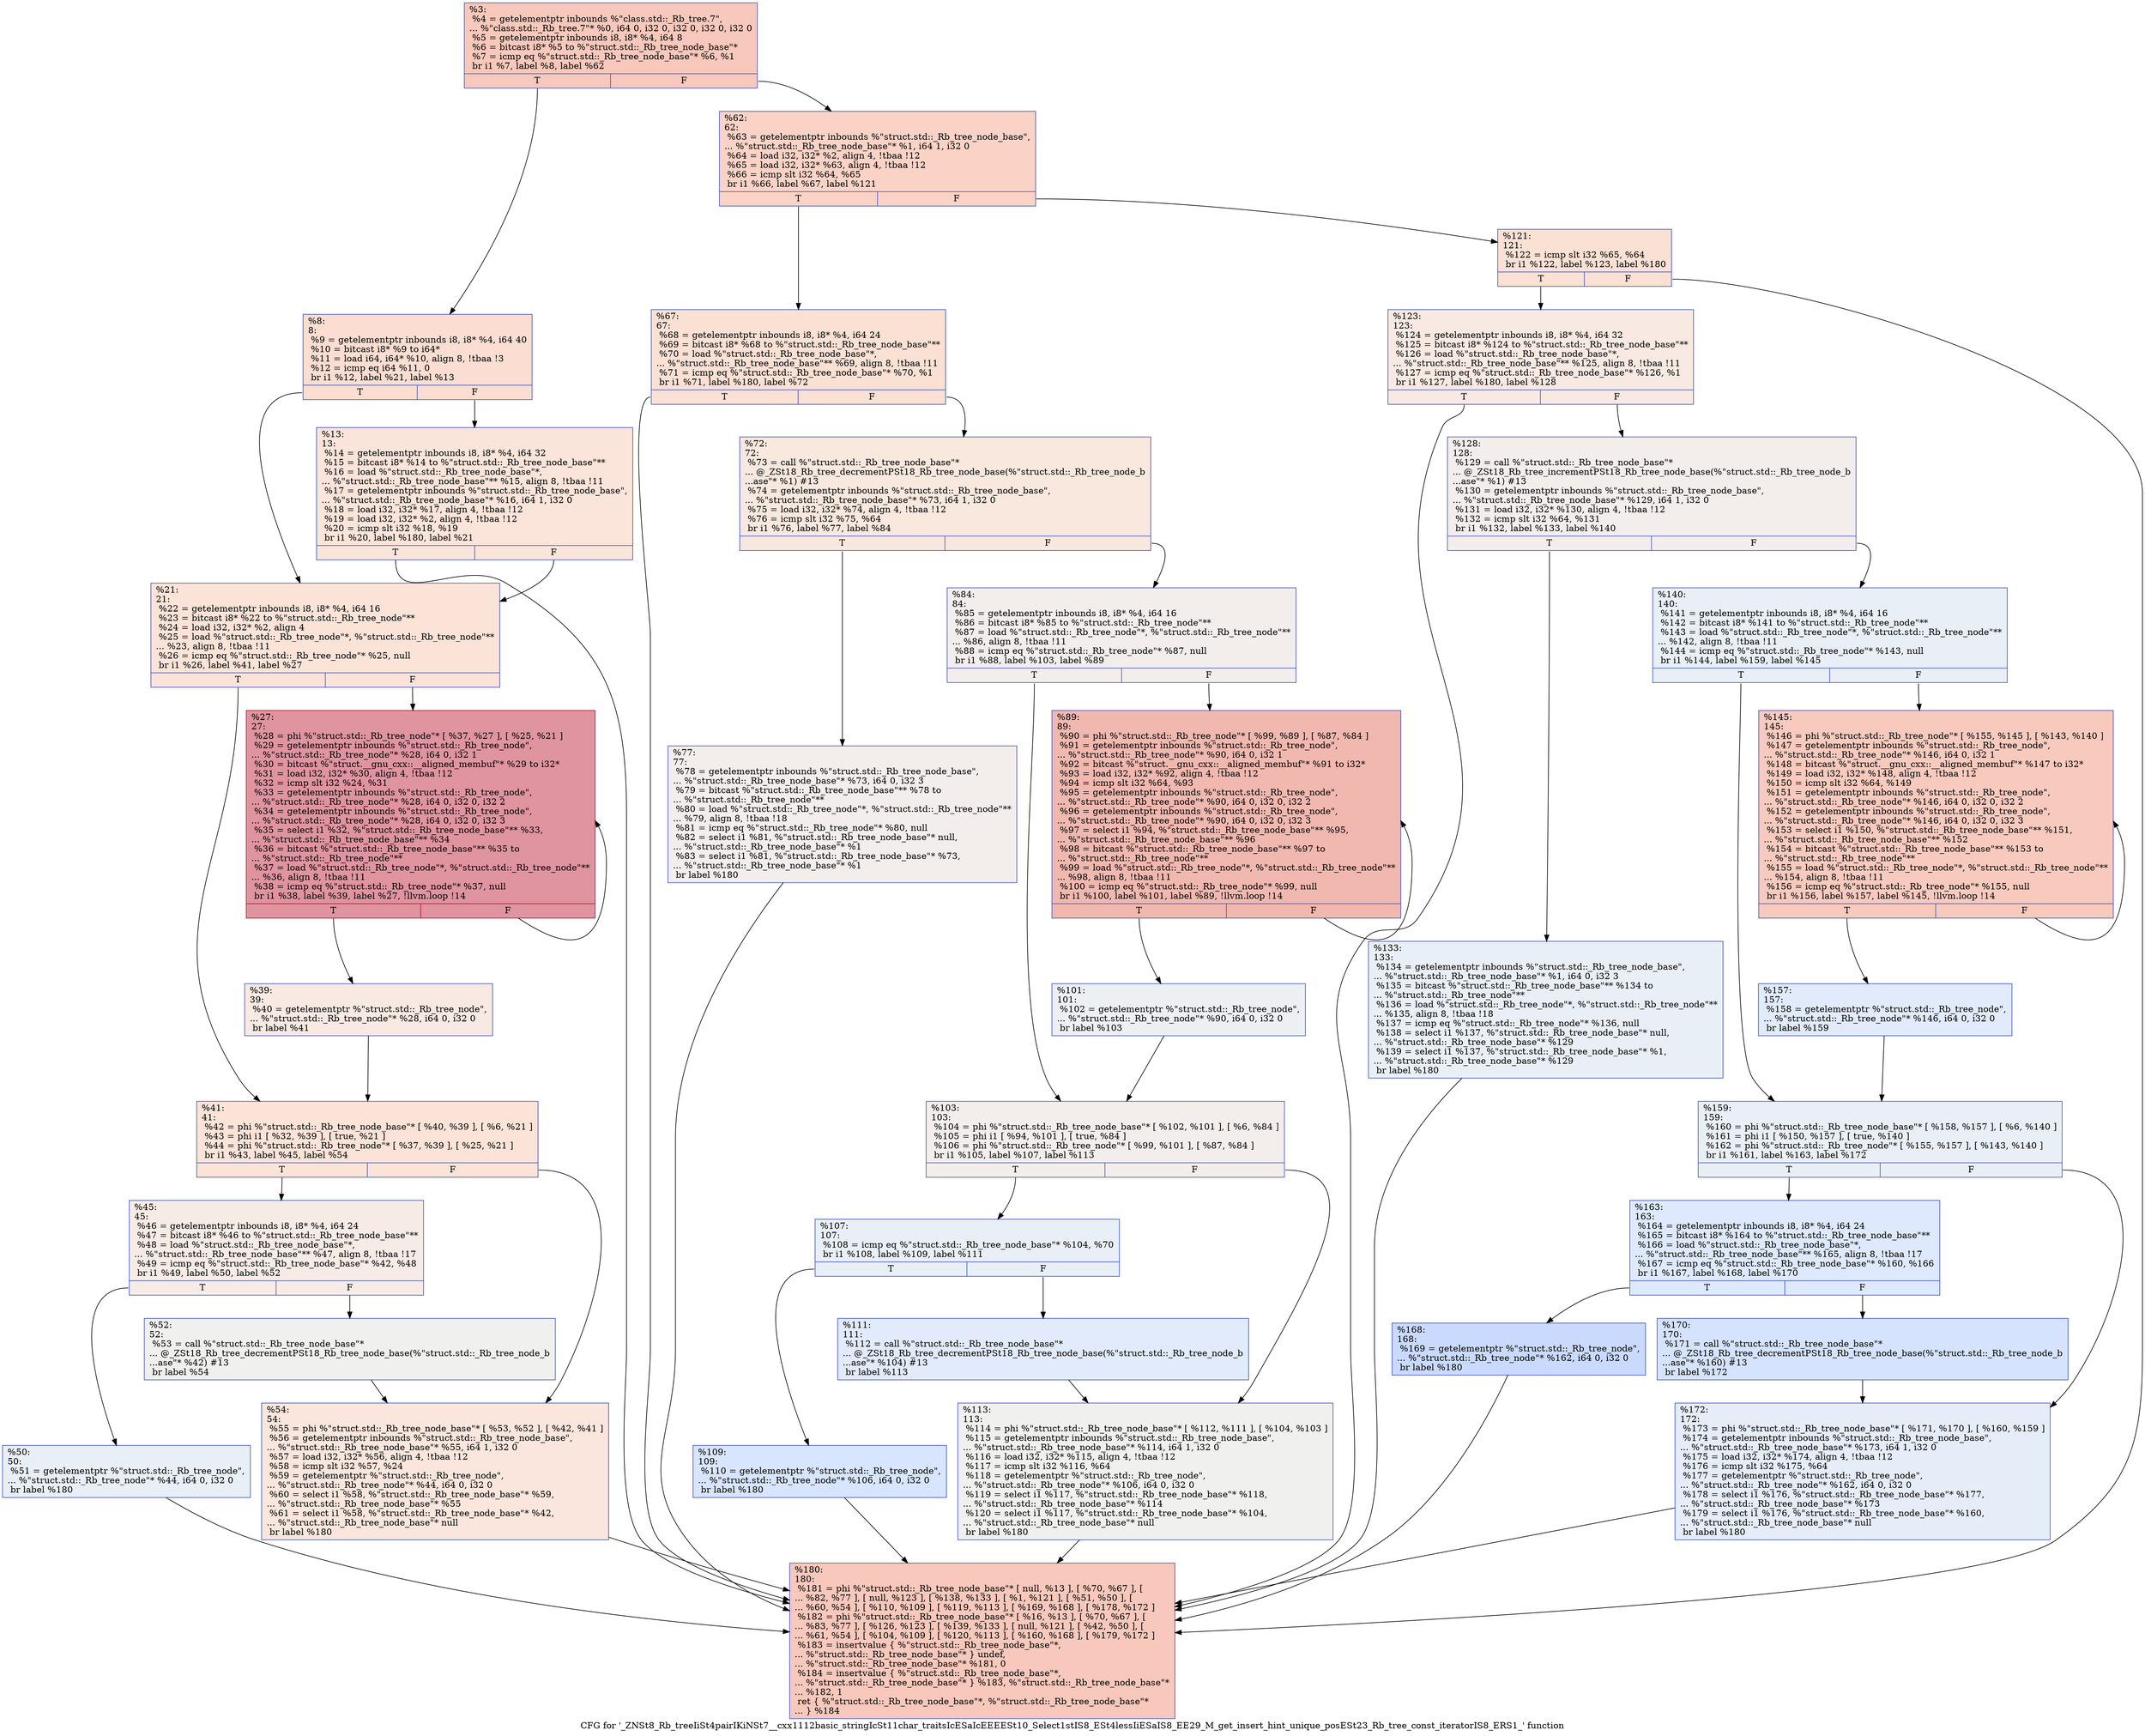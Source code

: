 digraph "CFG for '_ZNSt8_Rb_treeIiSt4pairIKiNSt7__cxx1112basic_stringIcSt11char_traitsIcESaIcEEEESt10_Select1stIS8_ESt4lessIiESaIS8_EE29_M_get_insert_hint_unique_posESt23_Rb_tree_const_iteratorIS8_ERS1_' function" {
	label="CFG for '_ZNSt8_Rb_treeIiSt4pairIKiNSt7__cxx1112basic_stringIcSt11char_traitsIcESaIcEEEESt10_Select1stIS8_ESt4lessIiESaIS8_EE29_M_get_insert_hint_unique_posESt23_Rb_tree_const_iteratorIS8_ERS1_' function";

	Node0x55d9dc1d6940 [shape=record,color="#3d50c3ff", style=filled, fillcolor="#ed836670",label="{%3:\l  %4 = getelementptr inbounds %\"class.std::_Rb_tree.7\",\l... %\"class.std::_Rb_tree.7\"* %0, i64 0, i32 0, i32 0, i32 0, i32 0\l  %5 = getelementptr inbounds i8, i8* %4, i64 8\l  %6 = bitcast i8* %5 to %\"struct.std::_Rb_tree_node_base\"*\l  %7 = icmp eq %\"struct.std::_Rb_tree_node_base\"* %6, %1\l  br i1 %7, label %8, label %62\l|{<s0>T|<s1>F}}"];
	Node0x55d9dc1d6940:s0 -> Node0x55d9dc1d6ca0;
	Node0x55d9dc1d6940:s1 -> Node0x55d9dc1d6cf0;
	Node0x55d9dc1d6ca0 [shape=record,color="#3d50c3ff", style=filled, fillcolor="#f7b39670",label="{%8:\l8:                                                \l  %9 = getelementptr inbounds i8, i8* %4, i64 40\l  %10 = bitcast i8* %9 to i64*\l  %11 = load i64, i64* %10, align 8, !tbaa !3\l  %12 = icmp eq i64 %11, 0\l  br i1 %12, label %21, label %13\l|{<s0>T|<s1>F}}"];
	Node0x55d9dc1d6ca0:s0 -> Node0x55d9dc1d6ab0;
	Node0x55d9dc1d6ca0:s1 -> Node0x55d9dc1d7090;
	Node0x55d9dc1d7090 [shape=record,color="#3d50c3ff", style=filled, fillcolor="#f5c1a970",label="{%13:\l13:                                               \l  %14 = getelementptr inbounds i8, i8* %4, i64 32\l  %15 = bitcast i8* %14 to %\"struct.std::_Rb_tree_node_base\"**\l  %16 = load %\"struct.std::_Rb_tree_node_base\"*,\l... %\"struct.std::_Rb_tree_node_base\"** %15, align 8, !tbaa !11\l  %17 = getelementptr inbounds %\"struct.std::_Rb_tree_node_base\",\l... %\"struct.std::_Rb_tree_node_base\"* %16, i64 1, i32 0\l  %18 = load i32, i32* %17, align 4, !tbaa !12\l  %19 = load i32, i32* %2, align 4, !tbaa !12\l  %20 = icmp slt i32 %18, %19\l  br i1 %20, label %180, label %21\l|{<s0>T|<s1>F}}"];
	Node0x55d9dc1d7090:s0 -> Node0x55d9dc1d74b0;
	Node0x55d9dc1d7090:s1 -> Node0x55d9dc1d6ab0;
	Node0x55d9dc1d6ab0 [shape=record,color="#3d50c3ff", style=filled, fillcolor="#f6bfa670",label="{%21:\l21:                                               \l  %22 = getelementptr inbounds i8, i8* %4, i64 16\l  %23 = bitcast i8* %22 to %\"struct.std::_Rb_tree_node\"**\l  %24 = load i32, i32* %2, align 4\l  %25 = load %\"struct.std::_Rb_tree_node\"*, %\"struct.std::_Rb_tree_node\"**\l... %23, align 8, !tbaa !11\l  %26 = icmp eq %\"struct.std::_Rb_tree_node\"* %25, null\l  br i1 %26, label %41, label %27\l|{<s0>T|<s1>F}}"];
	Node0x55d9dc1d6ab0:s0 -> Node0x55d9dc1d7830;
	Node0x55d9dc1d6ab0:s1 -> Node0x55d9dc1d7880;
	Node0x55d9dc1d7880 [shape=record,color="#b70d28ff", style=filled, fillcolor="#b70d2870",label="{%27:\l27:                                               \l  %28 = phi %\"struct.std::_Rb_tree_node\"* [ %37, %27 ], [ %25, %21 ]\l  %29 = getelementptr inbounds %\"struct.std::_Rb_tree_node\",\l... %\"struct.std::_Rb_tree_node\"* %28, i64 0, i32 1\l  %30 = bitcast %\"struct.__gnu_cxx::__aligned_membuf\"* %29 to i32*\l  %31 = load i32, i32* %30, align 4, !tbaa !12\l  %32 = icmp slt i32 %24, %31\l  %33 = getelementptr inbounds %\"struct.std::_Rb_tree_node\",\l... %\"struct.std::_Rb_tree_node\"* %28, i64 0, i32 0, i32 2\l  %34 = getelementptr inbounds %\"struct.std::_Rb_tree_node\",\l... %\"struct.std::_Rb_tree_node\"* %28, i64 0, i32 0, i32 3\l  %35 = select i1 %32, %\"struct.std::_Rb_tree_node_base\"** %33,\l... %\"struct.std::_Rb_tree_node_base\"** %34\l  %36 = bitcast %\"struct.std::_Rb_tree_node_base\"** %35 to\l... %\"struct.std::_Rb_tree_node\"**\l  %37 = load %\"struct.std::_Rb_tree_node\"*, %\"struct.std::_Rb_tree_node\"**\l... %36, align 8, !tbaa !11\l  %38 = icmp eq %\"struct.std::_Rb_tree_node\"* %37, null\l  br i1 %38, label %39, label %27, !llvm.loop !14\l|{<s0>T|<s1>F}}"];
	Node0x55d9dc1d7880:s0 -> Node0x55d9dc1d7fe0;
	Node0x55d9dc1d7880:s1 -> Node0x55d9dc1d7880;
	Node0x55d9dc1d7fe0 [shape=record,color="#3d50c3ff", style=filled, fillcolor="#efcebd70",label="{%39:\l39:                                               \l  %40 = getelementptr %\"struct.std::_Rb_tree_node\",\l... %\"struct.std::_Rb_tree_node\"* %28, i64 0, i32 0\l  br label %41\l}"];
	Node0x55d9dc1d7fe0 -> Node0x55d9dc1d7830;
	Node0x55d9dc1d7830 [shape=record,color="#3d50c3ff", style=filled, fillcolor="#f6bfa670",label="{%41:\l41:                                               \l  %42 = phi %\"struct.std::_Rb_tree_node_base\"* [ %40, %39 ], [ %6, %21 ]\l  %43 = phi i1 [ %32, %39 ], [ true, %21 ]\l  %44 = phi %\"struct.std::_Rb_tree_node\"* [ %37, %39 ], [ %25, %21 ]\l  br i1 %43, label %45, label %54\l|{<s0>T|<s1>F}}"];
	Node0x55d9dc1d7830:s0 -> Node0x55d9dc1d8910;
	Node0x55d9dc1d7830:s1 -> Node0x55d9dc1d8960;
	Node0x55d9dc1d8910 [shape=record,color="#3d50c3ff", style=filled, fillcolor="#ecd3c570",label="{%45:\l45:                                               \l  %46 = getelementptr inbounds i8, i8* %4, i64 24\l  %47 = bitcast i8* %46 to %\"struct.std::_Rb_tree_node_base\"**\l  %48 = load %\"struct.std::_Rb_tree_node_base\"*,\l... %\"struct.std::_Rb_tree_node_base\"** %47, align 8, !tbaa !17\l  %49 = icmp eq %\"struct.std::_Rb_tree_node_base\"* %42, %48\l  br i1 %49, label %50, label %52\l|{<s0>T|<s1>F}}"];
	Node0x55d9dc1d8910:s0 -> Node0x55d9dc1d8c70;
	Node0x55d9dc1d8910:s1 -> Node0x55d9dc1d8cc0;
	Node0x55d9dc1d8c70 [shape=record,color="#3d50c3ff", style=filled, fillcolor="#cedaeb70",label="{%50:\l50:                                               \l  %51 = getelementptr %\"struct.std::_Rb_tree_node\",\l... %\"struct.std::_Rb_tree_node\"* %44, i64 0, i32 0\l  br label %180\l}"];
	Node0x55d9dc1d8c70 -> Node0x55d9dc1d74b0;
	Node0x55d9dc1d8cc0 [shape=record,color="#3d50c3ff", style=filled, fillcolor="#dedcdb70",label="{%52:\l52:                                               \l  %53 = call %\"struct.std::_Rb_tree_node_base\"*\l... @_ZSt18_Rb_tree_decrementPSt18_Rb_tree_node_base(%\"struct.std::_Rb_tree_node_b\l...ase\"* %42) #13\l  br label %54\l}"];
	Node0x55d9dc1d8cc0 -> Node0x55d9dc1d8960;
	Node0x55d9dc1d8960 [shape=record,color="#3d50c3ff", style=filled, fillcolor="#f3c7b170",label="{%54:\l54:                                               \l  %55 = phi %\"struct.std::_Rb_tree_node_base\"* [ %53, %52 ], [ %42, %41 ]\l  %56 = getelementptr inbounds %\"struct.std::_Rb_tree_node_base\",\l... %\"struct.std::_Rb_tree_node_base\"* %55, i64 1, i32 0\l  %57 = load i32, i32* %56, align 4, !tbaa !12\l  %58 = icmp slt i32 %57, %24\l  %59 = getelementptr %\"struct.std::_Rb_tree_node\",\l... %\"struct.std::_Rb_tree_node\"* %44, i64 0, i32 0\l  %60 = select i1 %58, %\"struct.std::_Rb_tree_node_base\"* %59,\l... %\"struct.std::_Rb_tree_node_base\"* %55\l  %61 = select i1 %58, %\"struct.std::_Rb_tree_node_base\"* %42,\l... %\"struct.std::_Rb_tree_node_base\"* null\l  br label %180\l}"];
	Node0x55d9dc1d8960 -> Node0x55d9dc1d74b0;
	Node0x55d9dc1d6cf0 [shape=record,color="#3d50c3ff", style=filled, fillcolor="#f59c7d70",label="{%62:\l62:                                               \l  %63 = getelementptr inbounds %\"struct.std::_Rb_tree_node_base\",\l... %\"struct.std::_Rb_tree_node_base\"* %1, i64 1, i32 0\l  %64 = load i32, i32* %2, align 4, !tbaa !12\l  %65 = load i32, i32* %63, align 4, !tbaa !12\l  %66 = icmp slt i32 %64, %65\l  br i1 %66, label %67, label %121\l|{<s0>T|<s1>F}}"];
	Node0x55d9dc1d6cf0:s0 -> Node0x55d9dc1d9720;
	Node0x55d9dc1d6cf0:s1 -> Node0x55d9dc1d9770;
	Node0x55d9dc1d9720 [shape=record,color="#3d50c3ff", style=filled, fillcolor="#f7b99e70",label="{%67:\l67:                                               \l  %68 = getelementptr inbounds i8, i8* %4, i64 24\l  %69 = bitcast i8* %68 to %\"struct.std::_Rb_tree_node_base\"**\l  %70 = load %\"struct.std::_Rb_tree_node_base\"*,\l... %\"struct.std::_Rb_tree_node_base\"** %69, align 8, !tbaa !11\l  %71 = icmp eq %\"struct.std::_Rb_tree_node_base\"* %70, %1\l  br i1 %71, label %180, label %72\l|{<s0>T|<s1>F}}"];
	Node0x55d9dc1d9720:s0 -> Node0x55d9dc1d74b0;
	Node0x55d9dc1d9720:s1 -> Node0x55d9dc1d9a80;
	Node0x55d9dc1d9a80 [shape=record,color="#3d50c3ff", style=filled, fillcolor="#f2cab570",label="{%72:\l72:                                               \l  %73 = call %\"struct.std::_Rb_tree_node_base\"*\l... @_ZSt18_Rb_tree_decrementPSt18_Rb_tree_node_base(%\"struct.std::_Rb_tree_node_b\l...ase\"* %1) #13\l  %74 = getelementptr inbounds %\"struct.std::_Rb_tree_node_base\",\l... %\"struct.std::_Rb_tree_node_base\"* %73, i64 1, i32 0\l  %75 = load i32, i32* %74, align 4, !tbaa !12\l  %76 = icmp slt i32 %75, %64\l  br i1 %76, label %77, label %84\l|{<s0>T|<s1>F}}"];
	Node0x55d9dc1d9a80:s0 -> Node0x55d9dc1d9e50;
	Node0x55d9dc1d9a80:s1 -> Node0x55d9dc1d9ea0;
	Node0x55d9dc1d9e50 [shape=record,color="#3d50c3ff", style=filled, fillcolor="#e3d9d370",label="{%77:\l77:                                               \l  %78 = getelementptr inbounds %\"struct.std::_Rb_tree_node_base\",\l... %\"struct.std::_Rb_tree_node_base\"* %73, i64 0, i32 3\l  %79 = bitcast %\"struct.std::_Rb_tree_node_base\"** %78 to\l... %\"struct.std::_Rb_tree_node\"**\l  %80 = load %\"struct.std::_Rb_tree_node\"*, %\"struct.std::_Rb_tree_node\"**\l... %79, align 8, !tbaa !18\l  %81 = icmp eq %\"struct.std::_Rb_tree_node\"* %80, null\l  %82 = select i1 %81, %\"struct.std::_Rb_tree_node_base\"* null,\l... %\"struct.std::_Rb_tree_node_base\"* %1\l  %83 = select i1 %81, %\"struct.std::_Rb_tree_node_base\"* %73,\l... %\"struct.std::_Rb_tree_node_base\"* %1\l  br label %180\l}"];
	Node0x55d9dc1d9e50 -> Node0x55d9dc1d74b0;
	Node0x55d9dc1d9ea0 [shape=record,color="#3d50c3ff", style=filled, fillcolor="#e3d9d370",label="{%84:\l84:                                               \l  %85 = getelementptr inbounds i8, i8* %4, i64 16\l  %86 = bitcast i8* %85 to %\"struct.std::_Rb_tree_node\"**\l  %87 = load %\"struct.std::_Rb_tree_node\"*, %\"struct.std::_Rb_tree_node\"**\l... %86, align 8, !tbaa !11\l  %88 = icmp eq %\"struct.std::_Rb_tree_node\"* %87, null\l  br i1 %88, label %103, label %89\l|{<s0>T|<s1>F}}"];
	Node0x55d9dc1d9ea0:s0 -> Node0x55d9dc1da5b0;
	Node0x55d9dc1d9ea0:s1 -> Node0x55d9dc1da600;
	Node0x55d9dc1da600 [shape=record,color="#3d50c3ff", style=filled, fillcolor="#dc5d4a70",label="{%89:\l89:                                               \l  %90 = phi %\"struct.std::_Rb_tree_node\"* [ %99, %89 ], [ %87, %84 ]\l  %91 = getelementptr inbounds %\"struct.std::_Rb_tree_node\",\l... %\"struct.std::_Rb_tree_node\"* %90, i64 0, i32 1\l  %92 = bitcast %\"struct.__gnu_cxx::__aligned_membuf\"* %91 to i32*\l  %93 = load i32, i32* %92, align 4, !tbaa !12\l  %94 = icmp slt i32 %64, %93\l  %95 = getelementptr inbounds %\"struct.std::_Rb_tree_node\",\l... %\"struct.std::_Rb_tree_node\"* %90, i64 0, i32 0, i32 2\l  %96 = getelementptr inbounds %\"struct.std::_Rb_tree_node\",\l... %\"struct.std::_Rb_tree_node\"* %90, i64 0, i32 0, i32 3\l  %97 = select i1 %94, %\"struct.std::_Rb_tree_node_base\"** %95,\l... %\"struct.std::_Rb_tree_node_base\"** %96\l  %98 = bitcast %\"struct.std::_Rb_tree_node_base\"** %97 to\l... %\"struct.std::_Rb_tree_node\"**\l  %99 = load %\"struct.std::_Rb_tree_node\"*, %\"struct.std::_Rb_tree_node\"**\l... %98, align 8, !tbaa !11\l  %100 = icmp eq %\"struct.std::_Rb_tree_node\"* %99, null\l  br i1 %100, label %101, label %89, !llvm.loop !14\l|{<s0>T|<s1>F}}"];
	Node0x55d9dc1da600:s0 -> Node0x55d9dc1dadc0;
	Node0x55d9dc1da600:s1 -> Node0x55d9dc1da600;
	Node0x55d9dc1dadc0 [shape=record,color="#3d50c3ff", style=filled, fillcolor="#d6dce470",label="{%101:\l101:                                              \l  %102 = getelementptr %\"struct.std::_Rb_tree_node\",\l... %\"struct.std::_Rb_tree_node\"* %90, i64 0, i32 0\l  br label %103\l}"];
	Node0x55d9dc1dadc0 -> Node0x55d9dc1da5b0;
	Node0x55d9dc1da5b0 [shape=record,color="#3d50c3ff", style=filled, fillcolor="#e3d9d370",label="{%103:\l103:                                              \l  %104 = phi %\"struct.std::_Rb_tree_node_base\"* [ %102, %101 ], [ %6, %84 ]\l  %105 = phi i1 [ %94, %101 ], [ true, %84 ]\l  %106 = phi %\"struct.std::_Rb_tree_node\"* [ %99, %101 ], [ %87, %84 ]\l  br i1 %105, label %107, label %113\l|{<s0>T|<s1>F}}"];
	Node0x55d9dc1da5b0:s0 -> Node0x55d9dc1db200;
	Node0x55d9dc1da5b0:s1 -> Node0x55d9dc1db250;
	Node0x55d9dc1db200 [shape=record,color="#3d50c3ff", style=filled, fillcolor="#cedaeb70",label="{%107:\l107:                                              \l  %108 = icmp eq %\"struct.std::_Rb_tree_node_base\"* %104, %70\l  br i1 %108, label %109, label %111\l|{<s0>T|<s1>F}}"];
	Node0x55d9dc1db200:s0 -> Node0x55d9dc1db3e0;
	Node0x55d9dc1db200:s1 -> Node0x55d9dc1db430;
	Node0x55d9dc1db3e0 [shape=record,color="#3d50c3ff", style=filled, fillcolor="#a7c5fe70",label="{%109:\l109:                                              \l  %110 = getelementptr %\"struct.std::_Rb_tree_node\",\l... %\"struct.std::_Rb_tree_node\"* %106, i64 0, i32 0\l  br label %180\l}"];
	Node0x55d9dc1db3e0 -> Node0x55d9dc1d74b0;
	Node0x55d9dc1db430 [shape=record,color="#3d50c3ff", style=filled, fillcolor="#bbd1f870",label="{%111:\l111:                                              \l  %112 = call %\"struct.std::_Rb_tree_node_base\"*\l... @_ZSt18_Rb_tree_decrementPSt18_Rb_tree_node_base(%\"struct.std::_Rb_tree_node_b\l...ase\"* %104) #13\l  br label %113\l}"];
	Node0x55d9dc1db430 -> Node0x55d9dc1db250;
	Node0x55d9dc1db250 [shape=record,color="#3d50c3ff", style=filled, fillcolor="#dedcdb70",label="{%113:\l113:                                              \l  %114 = phi %\"struct.std::_Rb_tree_node_base\"* [ %112, %111 ], [ %104, %103 ]\l  %115 = getelementptr inbounds %\"struct.std::_Rb_tree_node_base\",\l... %\"struct.std::_Rb_tree_node_base\"* %114, i64 1, i32 0\l  %116 = load i32, i32* %115, align 4, !tbaa !12\l  %117 = icmp slt i32 %116, %64\l  %118 = getelementptr %\"struct.std::_Rb_tree_node\",\l... %\"struct.std::_Rb_tree_node\"* %106, i64 0, i32 0\l  %119 = select i1 %117, %\"struct.std::_Rb_tree_node_base\"* %118,\l... %\"struct.std::_Rb_tree_node_base\"* %114\l  %120 = select i1 %117, %\"struct.std::_Rb_tree_node_base\"* %104,\l... %\"struct.std::_Rb_tree_node_base\"* null\l  br label %180\l}"];
	Node0x55d9dc1db250 -> Node0x55d9dc1d74b0;
	Node0x55d9dc1d9770 [shape=record,color="#3d50c3ff", style=filled, fillcolor="#f7b99e70",label="{%121:\l121:                                              \l  %122 = icmp slt i32 %65, %64\l  br i1 %122, label %123, label %180\l|{<s0>T|<s1>F}}"];
	Node0x55d9dc1d9770:s0 -> Node0x55d9dc1dbd70;
	Node0x55d9dc1d9770:s1 -> Node0x55d9dc1d74b0;
	Node0x55d9dc1dbd70 [shape=record,color="#3d50c3ff", style=filled, fillcolor="#efcebd70",label="{%123:\l123:                                              \l  %124 = getelementptr inbounds i8, i8* %4, i64 32\l  %125 = bitcast i8* %124 to %\"struct.std::_Rb_tree_node_base\"**\l  %126 = load %\"struct.std::_Rb_tree_node_base\"*,\l... %\"struct.std::_Rb_tree_node_base\"** %125, align 8, !tbaa !11\l  %127 = icmp eq %\"struct.std::_Rb_tree_node_base\"* %126, %1\l  br i1 %127, label %180, label %128\l|{<s0>T|<s1>F}}"];
	Node0x55d9dc1dbd70:s0 -> Node0x55d9dc1d74b0;
	Node0x55d9dc1dbd70:s1 -> Node0x55d9dc1dc080;
	Node0x55d9dc1dc080 [shape=record,color="#3d50c3ff", style=filled, fillcolor="#e3d9d370",label="{%128:\l128:                                              \l  %129 = call %\"struct.std::_Rb_tree_node_base\"*\l... @_ZSt18_Rb_tree_incrementPSt18_Rb_tree_node_base(%\"struct.std::_Rb_tree_node_b\l...ase\"* %1) #13\l  %130 = getelementptr inbounds %\"struct.std::_Rb_tree_node_base\",\l... %\"struct.std::_Rb_tree_node_base\"* %129, i64 1, i32 0\l  %131 = load i32, i32* %130, align 4, !tbaa !12\l  %132 = icmp slt i32 %64, %131\l  br i1 %132, label %133, label %140\l|{<s0>T|<s1>F}}"];
	Node0x55d9dc1dc080:s0 -> Node0x55d9dc1dcc60;
	Node0x55d9dc1dc080:s1 -> Node0x55d9dc1dccb0;
	Node0x55d9dc1dcc60 [shape=record,color="#3d50c3ff", style=filled, fillcolor="#cedaeb70",label="{%133:\l133:                                              \l  %134 = getelementptr inbounds %\"struct.std::_Rb_tree_node_base\",\l... %\"struct.std::_Rb_tree_node_base\"* %1, i64 0, i32 3\l  %135 = bitcast %\"struct.std::_Rb_tree_node_base\"** %134 to\l... %\"struct.std::_Rb_tree_node\"**\l  %136 = load %\"struct.std::_Rb_tree_node\"*, %\"struct.std::_Rb_tree_node\"**\l... %135, align 8, !tbaa !18\l  %137 = icmp eq %\"struct.std::_Rb_tree_node\"* %136, null\l  %138 = select i1 %137, %\"struct.std::_Rb_tree_node_base\"* null,\l... %\"struct.std::_Rb_tree_node_base\"* %129\l  %139 = select i1 %137, %\"struct.std::_Rb_tree_node_base\"* %1,\l... %\"struct.std::_Rb_tree_node_base\"* %129\l  br label %180\l}"];
	Node0x55d9dc1dcc60 -> Node0x55d9dc1d74b0;
	Node0x55d9dc1dccb0 [shape=record,color="#3d50c3ff", style=filled, fillcolor="#cedaeb70",label="{%140:\l140:                                              \l  %141 = getelementptr inbounds i8, i8* %4, i64 16\l  %142 = bitcast i8* %141 to %\"struct.std::_Rb_tree_node\"**\l  %143 = load %\"struct.std::_Rb_tree_node\"*, %\"struct.std::_Rb_tree_node\"**\l... %142, align 8, !tbaa !11\l  %144 = icmp eq %\"struct.std::_Rb_tree_node\"* %143, null\l  br i1 %144, label %159, label %145\l|{<s0>T|<s1>F}}"];
	Node0x55d9dc1dccb0:s0 -> Node0x55d9dc1dd3c0;
	Node0x55d9dc1dccb0:s1 -> Node0x55d9dc1dd410;
	Node0x55d9dc1dd410 [shape=record,color="#3d50c3ff", style=filled, fillcolor="#ef886b70",label="{%145:\l145:                                              \l  %146 = phi %\"struct.std::_Rb_tree_node\"* [ %155, %145 ], [ %143, %140 ]\l  %147 = getelementptr inbounds %\"struct.std::_Rb_tree_node\",\l... %\"struct.std::_Rb_tree_node\"* %146, i64 0, i32 1\l  %148 = bitcast %\"struct.__gnu_cxx::__aligned_membuf\"* %147 to i32*\l  %149 = load i32, i32* %148, align 4, !tbaa !12\l  %150 = icmp slt i32 %64, %149\l  %151 = getelementptr inbounds %\"struct.std::_Rb_tree_node\",\l... %\"struct.std::_Rb_tree_node\"* %146, i64 0, i32 0, i32 2\l  %152 = getelementptr inbounds %\"struct.std::_Rb_tree_node\",\l... %\"struct.std::_Rb_tree_node\"* %146, i64 0, i32 0, i32 3\l  %153 = select i1 %150, %\"struct.std::_Rb_tree_node_base\"** %151,\l... %\"struct.std::_Rb_tree_node_base\"** %152\l  %154 = bitcast %\"struct.std::_Rb_tree_node_base\"** %153 to\l... %\"struct.std::_Rb_tree_node\"**\l  %155 = load %\"struct.std::_Rb_tree_node\"*, %\"struct.std::_Rb_tree_node\"**\l... %154, align 8, !tbaa !11\l  %156 = icmp eq %\"struct.std::_Rb_tree_node\"* %155, null\l  br i1 %156, label %157, label %145, !llvm.loop !14\l|{<s0>T|<s1>F}}"];
	Node0x55d9dc1dd410:s0 -> Node0x55d9dc1ddbd0;
	Node0x55d9dc1dd410:s1 -> Node0x55d9dc1dd410;
	Node0x55d9dc1ddbd0 [shape=record,color="#3d50c3ff", style=filled, fillcolor="#bbd1f870",label="{%157:\l157:                                              \l  %158 = getelementptr %\"struct.std::_Rb_tree_node\",\l... %\"struct.std::_Rb_tree_node\"* %146, i64 0, i32 0\l  br label %159\l}"];
	Node0x55d9dc1ddbd0 -> Node0x55d9dc1dd3c0;
	Node0x55d9dc1dd3c0 [shape=record,color="#3d50c3ff", style=filled, fillcolor="#cedaeb70",label="{%159:\l159:                                              \l  %160 = phi %\"struct.std::_Rb_tree_node_base\"* [ %158, %157 ], [ %6, %140 ]\l  %161 = phi i1 [ %150, %157 ], [ true, %140 ]\l  %162 = phi %\"struct.std::_Rb_tree_node\"* [ %155, %157 ], [ %143, %140 ]\l  br i1 %161, label %163, label %172\l|{<s0>T|<s1>F}}"];
	Node0x55d9dc1dd3c0:s0 -> Node0x55d9dc1de010;
	Node0x55d9dc1dd3c0:s1 -> Node0x55d9dc1de060;
	Node0x55d9dc1de010 [shape=record,color="#3d50c3ff", style=filled, fillcolor="#b5cdfa70",label="{%163:\l163:                                              \l  %164 = getelementptr inbounds i8, i8* %4, i64 24\l  %165 = bitcast i8* %164 to %\"struct.std::_Rb_tree_node_base\"**\l  %166 = load %\"struct.std::_Rb_tree_node_base\"*,\l... %\"struct.std::_Rb_tree_node_base\"** %165, align 8, !tbaa !17\l  %167 = icmp eq %\"struct.std::_Rb_tree_node_base\"* %160, %166\l  br i1 %167, label %168, label %170\l|{<s0>T|<s1>F}}"];
	Node0x55d9dc1de010:s0 -> Node0x55d9dc1de370;
	Node0x55d9dc1de010:s1 -> Node0x55d9dc1de3c0;
	Node0x55d9dc1de370 [shape=record,color="#3d50c3ff", style=filled, fillcolor="#88abfd70",label="{%168:\l168:                                              \l  %169 = getelementptr %\"struct.std::_Rb_tree_node\",\l... %\"struct.std::_Rb_tree_node\"* %162, i64 0, i32 0\l  br label %180\l}"];
	Node0x55d9dc1de370 -> Node0x55d9dc1d74b0;
	Node0x55d9dc1de3c0 [shape=record,color="#3d50c3ff", style=filled, fillcolor="#a1c0ff70",label="{%170:\l170:                                              \l  %171 = call %\"struct.std::_Rb_tree_node_base\"*\l... @_ZSt18_Rb_tree_decrementPSt18_Rb_tree_node_base(%\"struct.std::_Rb_tree_node_b\l...ase\"* %160) #13\l  br label %172\l}"];
	Node0x55d9dc1de3c0 -> Node0x55d9dc1de060;
	Node0x55d9dc1de060 [shape=record,color="#3d50c3ff", style=filled, fillcolor="#c5d6f270",label="{%172:\l172:                                              \l  %173 = phi %\"struct.std::_Rb_tree_node_base\"* [ %171, %170 ], [ %160, %159 ]\l  %174 = getelementptr inbounds %\"struct.std::_Rb_tree_node_base\",\l... %\"struct.std::_Rb_tree_node_base\"* %173, i64 1, i32 0\l  %175 = load i32, i32* %174, align 4, !tbaa !12\l  %176 = icmp slt i32 %175, %64\l  %177 = getelementptr %\"struct.std::_Rb_tree_node\",\l... %\"struct.std::_Rb_tree_node\"* %162, i64 0, i32 0\l  %178 = select i1 %176, %\"struct.std::_Rb_tree_node_base\"* %177,\l... %\"struct.std::_Rb_tree_node_base\"* %173\l  %179 = select i1 %176, %\"struct.std::_Rb_tree_node_base\"* %160,\l... %\"struct.std::_Rb_tree_node_base\"* null\l  br label %180\l}"];
	Node0x55d9dc1de060 -> Node0x55d9dc1d74b0;
	Node0x55d9dc1d74b0 [shape=record,color="#3d50c3ff", style=filled, fillcolor="#ed836670",label="{%180:\l180:                                              \l  %181 = phi %\"struct.std::_Rb_tree_node_base\"* [ null, %13 ], [ %70, %67 ], [\l... %82, %77 ], [ null, %123 ], [ %138, %133 ], [ %1, %121 ], [ %51, %50 ], [\l... %60, %54 ], [ %110, %109 ], [ %119, %113 ], [ %169, %168 ], [ %178, %172 ]\l  %182 = phi %\"struct.std::_Rb_tree_node_base\"* [ %16, %13 ], [ %70, %67 ], [\l... %83, %77 ], [ %126, %123 ], [ %139, %133 ], [ null, %121 ], [ %42, %50 ], [\l... %61, %54 ], [ %104, %109 ], [ %120, %113 ], [ %160, %168 ], [ %179, %172 ]\l  %183 = insertvalue \{ %\"struct.std::_Rb_tree_node_base\"*,\l... %\"struct.std::_Rb_tree_node_base\"* \} undef,\l... %\"struct.std::_Rb_tree_node_base\"* %181, 0\l  %184 = insertvalue \{ %\"struct.std::_Rb_tree_node_base\"*,\l... %\"struct.std::_Rb_tree_node_base\"* \} %183, %\"struct.std::_Rb_tree_node_base\"*\l... %182, 1\l  ret \{ %\"struct.std::_Rb_tree_node_base\"*, %\"struct.std::_Rb_tree_node_base\"*\l... \} %184\l}"];
}
